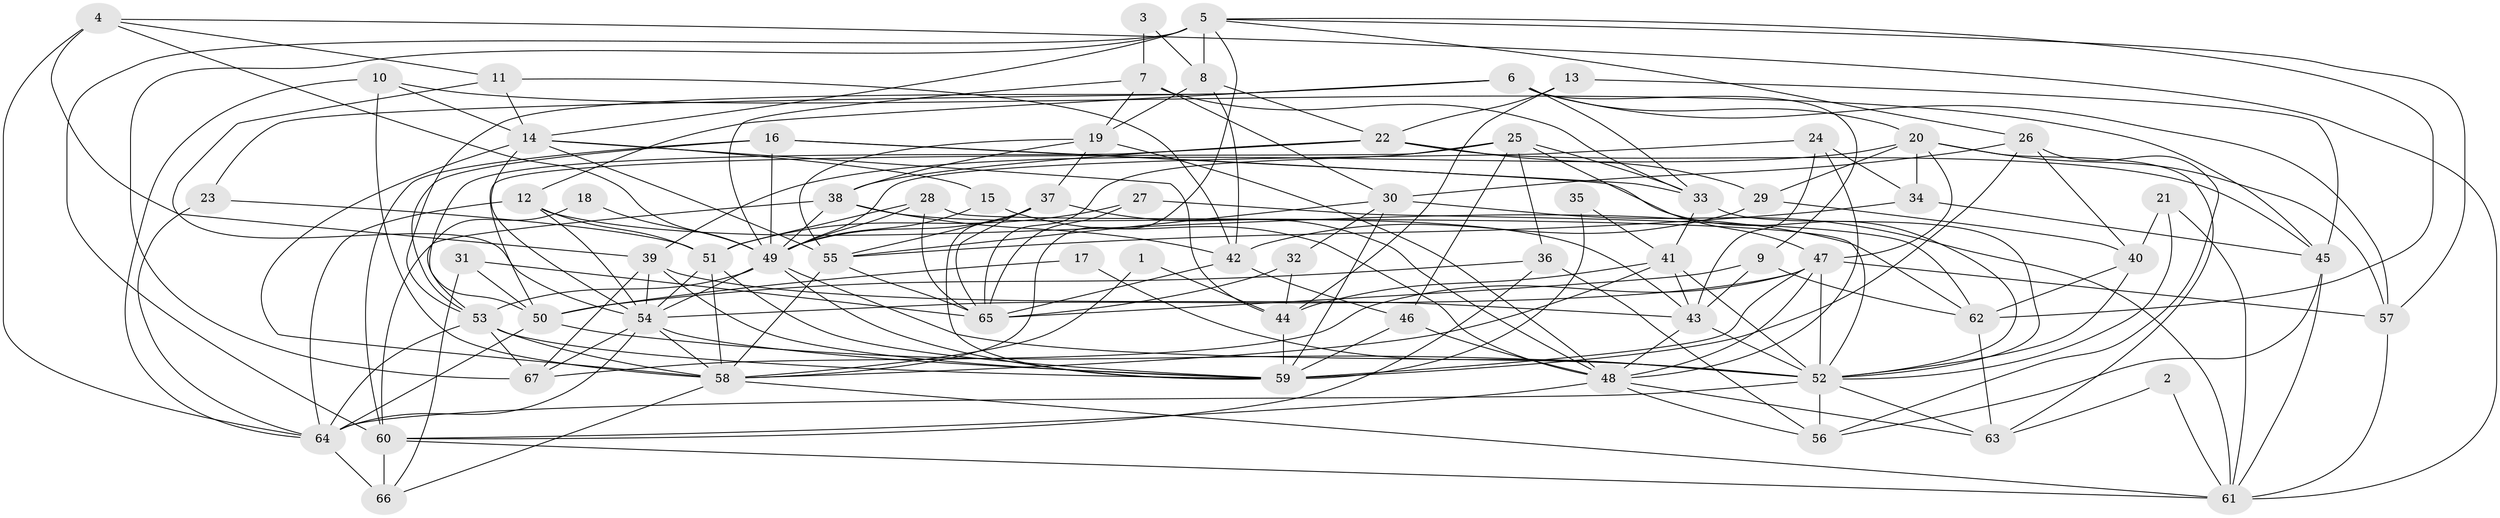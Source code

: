 // original degree distribution, {4: 0.2537313432835821, 2: 0.13432835820895522, 3: 0.2835820895522388, 7: 0.04477611940298507, 6: 0.05970149253731343, 5: 0.20149253731343283, 9: 0.007462686567164179, 8: 0.014925373134328358}
// Generated by graph-tools (version 1.1) at 2025/26/03/09/25 03:26:13]
// undirected, 67 vertices, 192 edges
graph export_dot {
graph [start="1"]
  node [color=gray90,style=filled];
  1;
  2;
  3;
  4;
  5;
  6;
  7;
  8;
  9;
  10;
  11;
  12;
  13;
  14;
  15;
  16;
  17;
  18;
  19;
  20;
  21;
  22;
  23;
  24;
  25;
  26;
  27;
  28;
  29;
  30;
  31;
  32;
  33;
  34;
  35;
  36;
  37;
  38;
  39;
  40;
  41;
  42;
  43;
  44;
  45;
  46;
  47;
  48;
  49;
  50;
  51;
  52;
  53;
  54;
  55;
  56;
  57;
  58;
  59;
  60;
  61;
  62;
  63;
  64;
  65;
  66;
  67;
  1 -- 44 [weight=1.0];
  1 -- 58 [weight=1.0];
  2 -- 61 [weight=1.0];
  2 -- 63 [weight=1.0];
  3 -- 7 [weight=1.0];
  3 -- 8 [weight=1.0];
  4 -- 11 [weight=1.0];
  4 -- 39 [weight=1.0];
  4 -- 49 [weight=1.0];
  4 -- 61 [weight=1.0];
  4 -- 64 [weight=1.0];
  5 -- 8 [weight=1.0];
  5 -- 14 [weight=1.0];
  5 -- 26 [weight=1.0];
  5 -- 57 [weight=1.0];
  5 -- 58 [weight=1.0];
  5 -- 60 [weight=1.0];
  5 -- 62 [weight=1.0];
  5 -- 67 [weight=2.0];
  6 -- 9 [weight=1.0];
  6 -- 12 [weight=1.0];
  6 -- 20 [weight=1.0];
  6 -- 23 [weight=1.0];
  6 -- 33 [weight=1.0];
  6 -- 53 [weight=1.0];
  6 -- 57 [weight=1.0];
  7 -- 19 [weight=1.0];
  7 -- 30 [weight=1.0];
  7 -- 33 [weight=1.0];
  7 -- 49 [weight=1.0];
  8 -- 19 [weight=1.0];
  8 -- 22 [weight=1.0];
  8 -- 42 [weight=1.0];
  9 -- 43 [weight=1.0];
  9 -- 62 [weight=1.0];
  9 -- 65 [weight=1.0];
  10 -- 14 [weight=1.0];
  10 -- 45 [weight=1.0];
  10 -- 58 [weight=1.0];
  10 -- 64 [weight=1.0];
  11 -- 14 [weight=1.0];
  11 -- 42 [weight=1.0];
  11 -- 54 [weight=1.0];
  12 -- 51 [weight=1.0];
  12 -- 54 [weight=1.0];
  12 -- 62 [weight=1.0];
  12 -- 64 [weight=1.0];
  13 -- 22 [weight=1.0];
  13 -- 44 [weight=1.0];
  13 -- 45 [weight=1.0];
  14 -- 15 [weight=1.0];
  14 -- 44 [weight=1.0];
  14 -- 54 [weight=1.0];
  14 -- 55 [weight=1.0];
  14 -- 58 [weight=1.0];
  15 -- 48 [weight=1.0];
  15 -- 49 [weight=1.0];
  16 -- 33 [weight=1.0];
  16 -- 49 [weight=1.0];
  16 -- 52 [weight=1.0];
  16 -- 53 [weight=1.0];
  16 -- 60 [weight=1.0];
  17 -- 50 [weight=1.0];
  17 -- 52 [weight=1.0];
  18 -- 49 [weight=1.0];
  18 -- 53 [weight=1.0];
  19 -- 37 [weight=1.0];
  19 -- 38 [weight=1.0];
  19 -- 48 [weight=1.0];
  19 -- 55 [weight=1.0];
  20 -- 29 [weight=1.0];
  20 -- 34 [weight=1.0];
  20 -- 39 [weight=1.0];
  20 -- 47 [weight=1.0];
  20 -- 57 [weight=1.0];
  20 -- 63 [weight=1.0];
  21 -- 40 [weight=1.0];
  21 -- 52 [weight=1.0];
  21 -- 61 [weight=1.0];
  22 -- 29 [weight=1.0];
  22 -- 38 [weight=1.0];
  22 -- 45 [weight=1.0];
  22 -- 50 [weight=1.0];
  23 -- 51 [weight=1.0];
  23 -- 64 [weight=1.0];
  24 -- 34 [weight=1.0];
  24 -- 43 [weight=1.0];
  24 -- 48 [weight=1.0];
  24 -- 49 [weight=1.0];
  25 -- 33 [weight=1.0];
  25 -- 36 [weight=1.0];
  25 -- 46 [weight=1.0];
  25 -- 47 [weight=1.0];
  25 -- 50 [weight=1.0];
  25 -- 65 [weight=1.0];
  26 -- 30 [weight=1.0];
  26 -- 40 [weight=1.0];
  26 -- 56 [weight=1.0];
  26 -- 59 [weight=1.0];
  27 -- 51 [weight=1.0];
  27 -- 62 [weight=1.0];
  27 -- 65 [weight=1.0];
  28 -- 49 [weight=1.0];
  28 -- 51 [weight=1.0];
  28 -- 52 [weight=1.0];
  28 -- 65 [weight=1.0];
  29 -- 40 [weight=1.0];
  29 -- 42 [weight=1.0];
  30 -- 32 [weight=1.0];
  30 -- 55 [weight=1.0];
  30 -- 59 [weight=1.0];
  30 -- 61 [weight=1.0];
  31 -- 50 [weight=1.0];
  31 -- 65 [weight=1.0];
  31 -- 66 [weight=1.0];
  32 -- 44 [weight=1.0];
  32 -- 65 [weight=1.0];
  33 -- 41 [weight=1.0];
  33 -- 52 [weight=1.0];
  34 -- 45 [weight=1.0];
  34 -- 55 [weight=1.0];
  35 -- 41 [weight=1.0];
  35 -- 59 [weight=2.0];
  36 -- 50 [weight=1.0];
  36 -- 56 [weight=1.0];
  36 -- 60 [weight=1.0];
  37 -- 48 [weight=1.0];
  37 -- 49 [weight=1.0];
  37 -- 55 [weight=1.0];
  37 -- 59 [weight=1.0];
  37 -- 65 [weight=1.0];
  38 -- 42 [weight=1.0];
  38 -- 43 [weight=1.0];
  38 -- 49 [weight=1.0];
  38 -- 60 [weight=1.0];
  39 -- 43 [weight=1.0];
  39 -- 54 [weight=1.0];
  39 -- 59 [weight=1.0];
  39 -- 67 [weight=1.0];
  40 -- 52 [weight=1.0];
  40 -- 62 [weight=1.0];
  41 -- 43 [weight=1.0];
  41 -- 44 [weight=1.0];
  41 -- 52 [weight=1.0];
  41 -- 58 [weight=1.0];
  42 -- 46 [weight=1.0];
  42 -- 65 [weight=1.0];
  43 -- 48 [weight=1.0];
  43 -- 52 [weight=1.0];
  44 -- 59 [weight=1.0];
  45 -- 56 [weight=1.0];
  45 -- 61 [weight=1.0];
  46 -- 48 [weight=2.0];
  46 -- 59 [weight=1.0];
  47 -- 48 [weight=1.0];
  47 -- 52 [weight=1.0];
  47 -- 54 [weight=1.0];
  47 -- 57 [weight=1.0];
  47 -- 59 [weight=1.0];
  47 -- 67 [weight=1.0];
  48 -- 56 [weight=2.0];
  48 -- 60 [weight=1.0];
  48 -- 63 [weight=2.0];
  49 -- 52 [weight=1.0];
  49 -- 53 [weight=1.0];
  49 -- 54 [weight=1.0];
  49 -- 59 [weight=1.0];
  50 -- 52 [weight=1.0];
  50 -- 64 [weight=1.0];
  51 -- 54 [weight=1.0];
  51 -- 58 [weight=1.0];
  51 -- 59 [weight=1.0];
  52 -- 56 [weight=2.0];
  52 -- 63 [weight=1.0];
  52 -- 64 [weight=1.0];
  53 -- 58 [weight=1.0];
  53 -- 59 [weight=1.0];
  53 -- 64 [weight=1.0];
  53 -- 67 [weight=1.0];
  54 -- 58 [weight=1.0];
  54 -- 59 [weight=1.0];
  54 -- 64 [weight=1.0];
  54 -- 67 [weight=1.0];
  55 -- 58 [weight=1.0];
  55 -- 65 [weight=1.0];
  57 -- 61 [weight=1.0];
  58 -- 61 [weight=1.0];
  58 -- 66 [weight=1.0];
  60 -- 61 [weight=1.0];
  60 -- 66 [weight=1.0];
  62 -- 63 [weight=1.0];
  64 -- 66 [weight=2.0];
}
